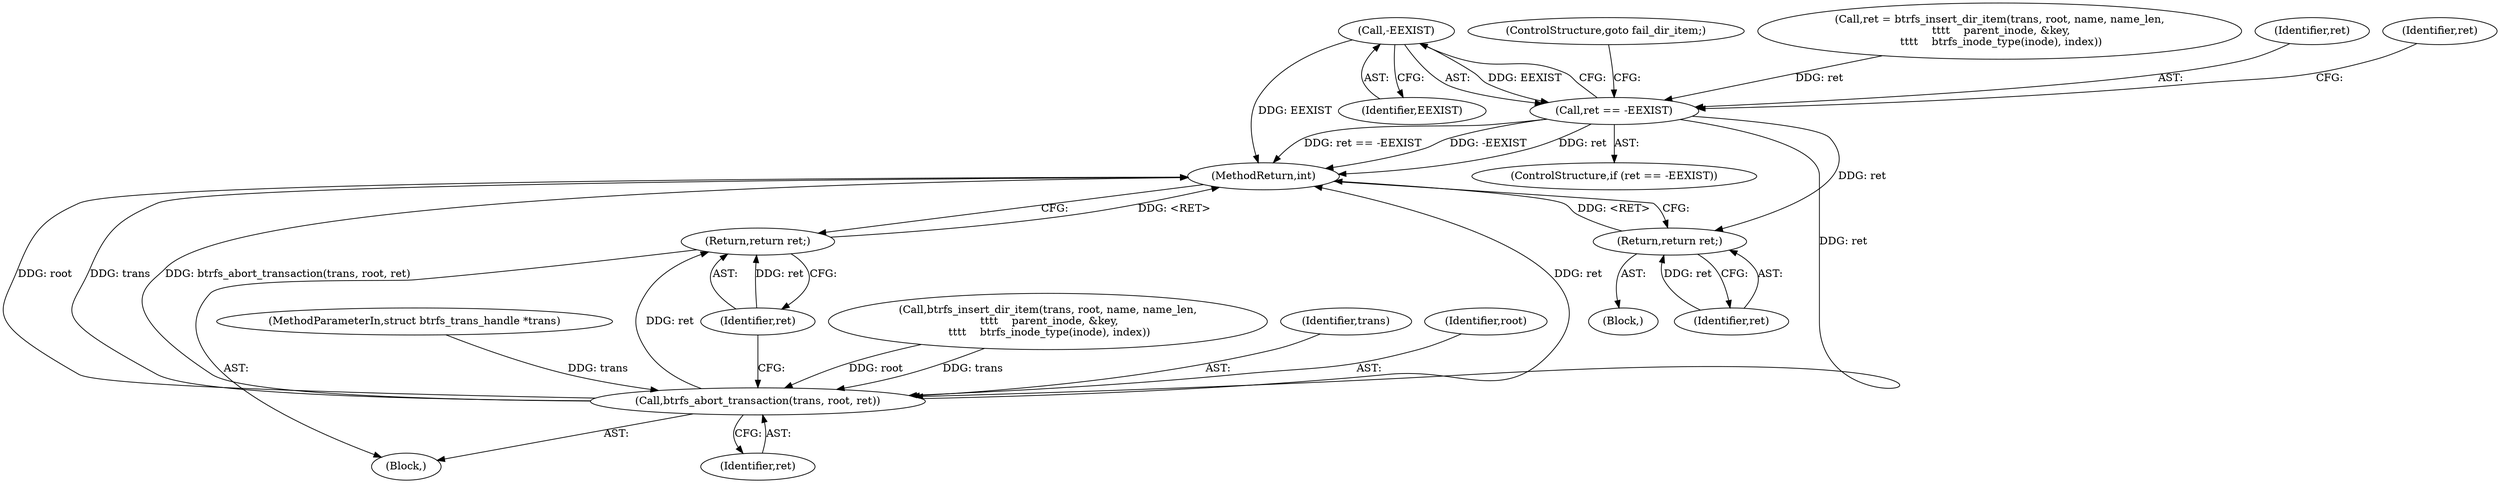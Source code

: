 digraph "1_linux_9c52057c698fb96f8f07e7a4bcf4801a092bda89@del" {
"1000227" [label="(Call,-EEXIST)"];
"1000225" [label="(Call,ret == -EEXIST)"];
"1000234" [label="(Call,btrfs_abort_transaction(trans, root, ret))"];
"1000238" [label="(Return,return ret;)"];
"1000322" [label="(Return,return ret;)"];
"1000234" [label="(Call,btrfs_abort_transaction(trans, root, ret))"];
"1000233" [label="(Block,)"];
"1000322" [label="(Return,return ret;)"];
"1000102" [label="(MethodParameterIn,struct btrfs_trans_handle *trans)"];
"1000238" [label="(Return,return ret;)"];
"1000109" [label="(Block,)"];
"1000224" [label="(ControlStructure,if (ret == -EEXIST))"];
"1000213" [label="(Call,btrfs_insert_dir_item(trans, root, name, name_len,\n \t\t\t\t    parent_inode, &key,\n \t\t\t\t    btrfs_inode_type(inode), index))"];
"1000232" [label="(Identifier,ret)"];
"1000324" [label="(MethodReturn,int)"];
"1000237" [label="(Identifier,ret)"];
"1000229" [label="(ControlStructure,goto fail_dir_item;)"];
"1000323" [label="(Identifier,ret)"];
"1000225" [label="(Call,ret == -EEXIST)"];
"1000235" [label="(Identifier,trans)"];
"1000211" [label="(Call,ret = btrfs_insert_dir_item(trans, root, name, name_len,\n \t\t\t\t    parent_inode, &key,\n \t\t\t\t    btrfs_inode_type(inode), index))"];
"1000226" [label="(Identifier,ret)"];
"1000239" [label="(Identifier,ret)"];
"1000228" [label="(Identifier,EEXIST)"];
"1000227" [label="(Call,-EEXIST)"];
"1000236" [label="(Identifier,root)"];
"1000227" -> "1000225"  [label="AST: "];
"1000227" -> "1000228"  [label="CFG: "];
"1000228" -> "1000227"  [label="AST: "];
"1000225" -> "1000227"  [label="CFG: "];
"1000227" -> "1000324"  [label="DDG: EEXIST"];
"1000227" -> "1000225"  [label="DDG: EEXIST"];
"1000225" -> "1000224"  [label="AST: "];
"1000226" -> "1000225"  [label="AST: "];
"1000229" -> "1000225"  [label="CFG: "];
"1000232" -> "1000225"  [label="CFG: "];
"1000225" -> "1000324"  [label="DDG: ret == -EEXIST"];
"1000225" -> "1000324"  [label="DDG: -EEXIST"];
"1000225" -> "1000324"  [label="DDG: ret"];
"1000211" -> "1000225"  [label="DDG: ret"];
"1000225" -> "1000234"  [label="DDG: ret"];
"1000225" -> "1000322"  [label="DDG: ret"];
"1000234" -> "1000233"  [label="AST: "];
"1000234" -> "1000237"  [label="CFG: "];
"1000235" -> "1000234"  [label="AST: "];
"1000236" -> "1000234"  [label="AST: "];
"1000237" -> "1000234"  [label="AST: "];
"1000239" -> "1000234"  [label="CFG: "];
"1000234" -> "1000324"  [label="DDG: ret"];
"1000234" -> "1000324"  [label="DDG: root"];
"1000234" -> "1000324"  [label="DDG: trans"];
"1000234" -> "1000324"  [label="DDG: btrfs_abort_transaction(trans, root, ret)"];
"1000213" -> "1000234"  [label="DDG: trans"];
"1000213" -> "1000234"  [label="DDG: root"];
"1000102" -> "1000234"  [label="DDG: trans"];
"1000234" -> "1000238"  [label="DDG: ret"];
"1000238" -> "1000233"  [label="AST: "];
"1000238" -> "1000239"  [label="CFG: "];
"1000239" -> "1000238"  [label="AST: "];
"1000324" -> "1000238"  [label="CFG: "];
"1000238" -> "1000324"  [label="DDG: <RET>"];
"1000239" -> "1000238"  [label="DDG: ret"];
"1000322" -> "1000109"  [label="AST: "];
"1000322" -> "1000323"  [label="CFG: "];
"1000323" -> "1000322"  [label="AST: "];
"1000324" -> "1000322"  [label="CFG: "];
"1000322" -> "1000324"  [label="DDG: <RET>"];
"1000323" -> "1000322"  [label="DDG: ret"];
}
